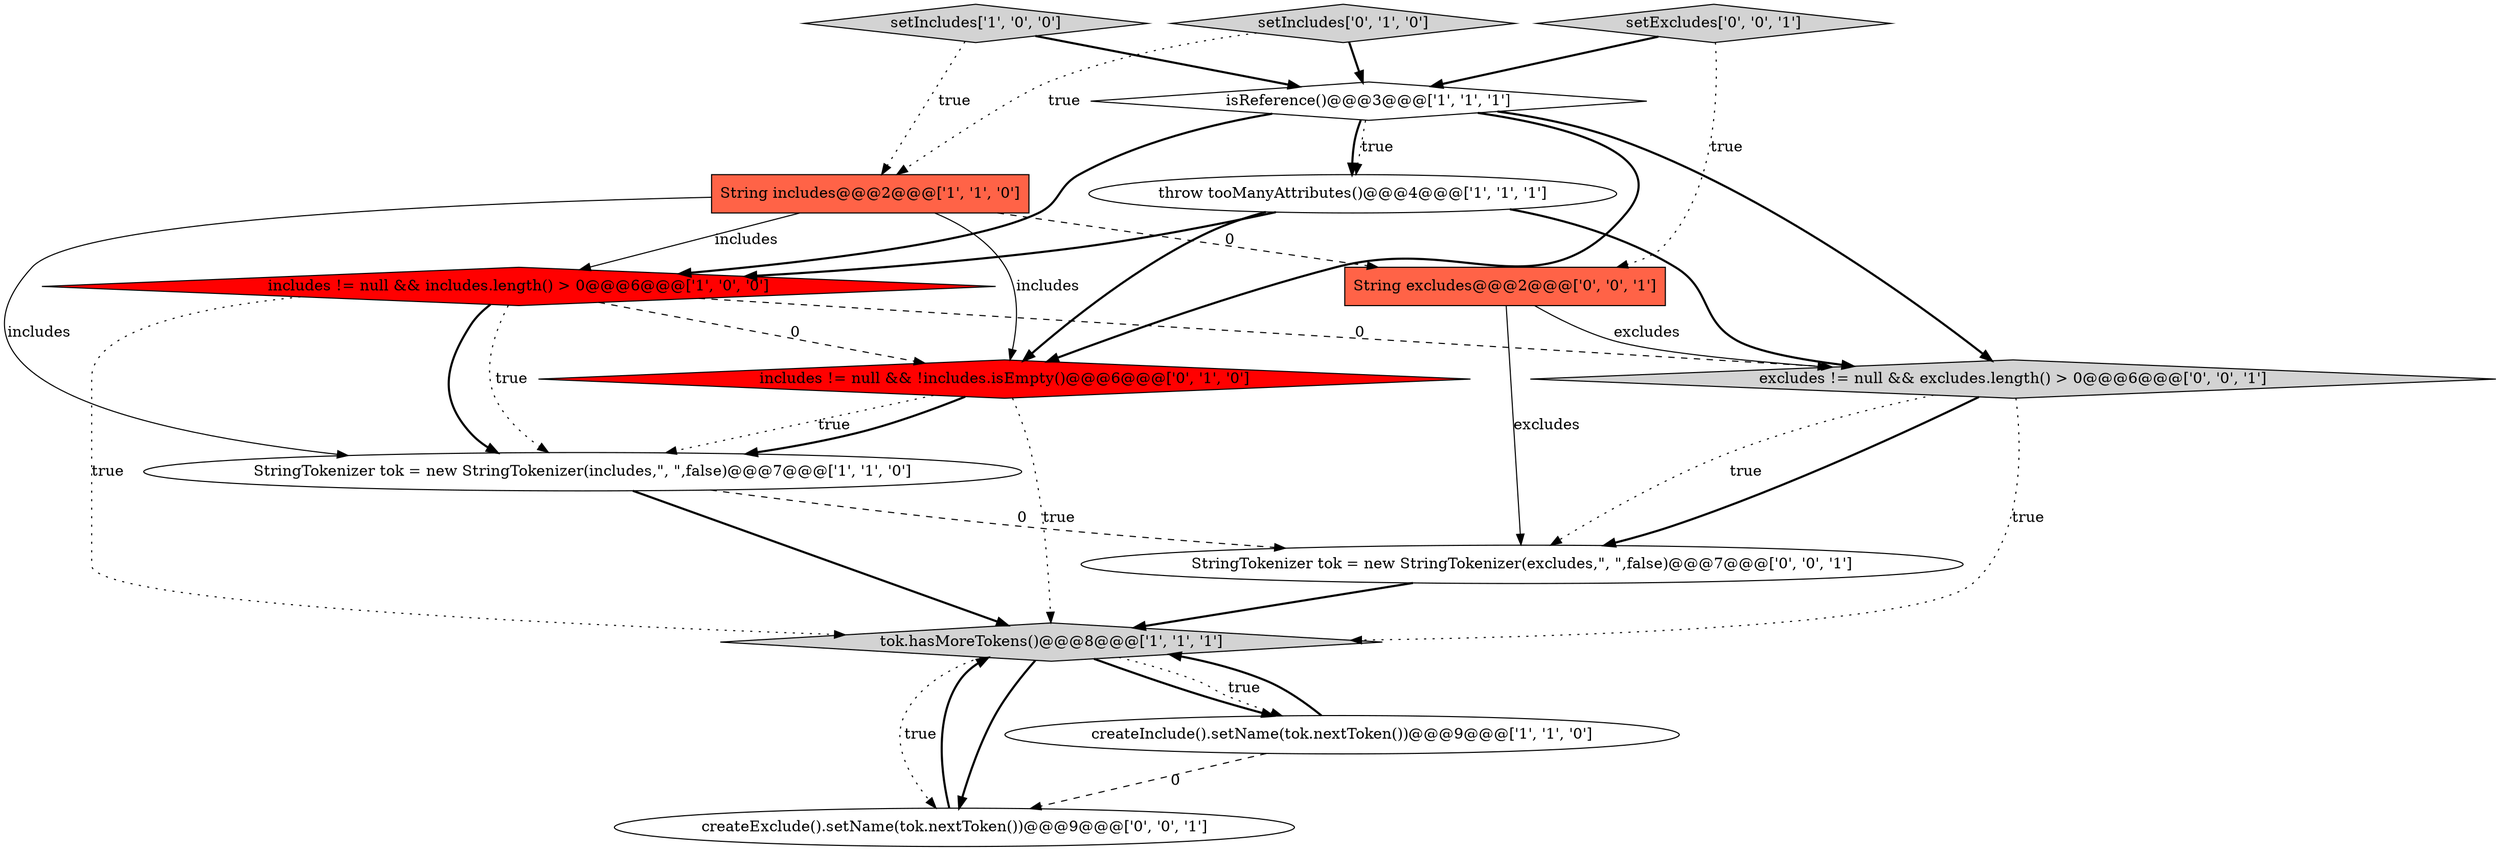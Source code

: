 digraph {
10 [style = filled, label = "StringTokenizer tok = new StringTokenizer(excludes,\", \",false)@@@7@@@['0', '0', '1']", fillcolor = white, shape = ellipse image = "AAA0AAABBB3BBB"];
4 [style = filled, label = "StringTokenizer tok = new StringTokenizer(includes,\", \",false)@@@7@@@['1', '1', '0']", fillcolor = white, shape = ellipse image = "AAA0AAABBB1BBB"];
7 [style = filled, label = "String includes@@@2@@@['1', '1', '0']", fillcolor = tomato, shape = box image = "AAA0AAABBB1BBB"];
11 [style = filled, label = "createExclude().setName(tok.nextToken())@@@9@@@['0', '0', '1']", fillcolor = white, shape = ellipse image = "AAA0AAABBB3BBB"];
12 [style = filled, label = "setExcludes['0', '0', '1']", fillcolor = lightgray, shape = diamond image = "AAA0AAABBB3BBB"];
8 [style = filled, label = "includes != null && !includes.isEmpty()@@@6@@@['0', '1', '0']", fillcolor = red, shape = diamond image = "AAA1AAABBB2BBB"];
0 [style = filled, label = "throw tooManyAttributes()@@@4@@@['1', '1', '1']", fillcolor = white, shape = ellipse image = "AAA0AAABBB1BBB"];
2 [style = filled, label = "includes != null && includes.length() > 0@@@6@@@['1', '0', '0']", fillcolor = red, shape = diamond image = "AAA1AAABBB1BBB"];
13 [style = filled, label = "excludes != null && excludes.length() > 0@@@6@@@['0', '0', '1']", fillcolor = lightgray, shape = diamond image = "AAA0AAABBB3BBB"];
14 [style = filled, label = "String excludes@@@2@@@['0', '0', '1']", fillcolor = tomato, shape = box image = "AAA0AAABBB3BBB"];
3 [style = filled, label = "isReference()@@@3@@@['1', '1', '1']", fillcolor = white, shape = diamond image = "AAA0AAABBB1BBB"];
6 [style = filled, label = "tok.hasMoreTokens()@@@8@@@['1', '1', '1']", fillcolor = lightgray, shape = diamond image = "AAA0AAABBB1BBB"];
5 [style = filled, label = "createInclude().setName(tok.nextToken())@@@9@@@['1', '1', '0']", fillcolor = white, shape = ellipse image = "AAA0AAABBB1BBB"];
1 [style = filled, label = "setIncludes['1', '0', '0']", fillcolor = lightgray, shape = diamond image = "AAA0AAABBB1BBB"];
9 [style = filled, label = "setIncludes['0', '1', '0']", fillcolor = lightgray, shape = diamond image = "AAA0AAABBB2BBB"];
13->6 [style = dotted, label="true"];
13->10 [style = bold, label=""];
14->10 [style = solid, label="excludes"];
0->13 [style = bold, label=""];
4->6 [style = bold, label=""];
7->14 [style = dashed, label="0"];
11->6 [style = bold, label=""];
0->2 [style = bold, label=""];
1->3 [style = bold, label=""];
13->10 [style = dotted, label="true"];
2->4 [style = bold, label=""];
2->8 [style = dashed, label="0"];
10->6 [style = bold, label=""];
8->4 [style = dotted, label="true"];
3->0 [style = bold, label=""];
1->7 [style = dotted, label="true"];
12->14 [style = dotted, label="true"];
6->5 [style = bold, label=""];
7->2 [style = solid, label="includes"];
8->6 [style = dotted, label="true"];
5->6 [style = bold, label=""];
3->2 [style = bold, label=""];
5->11 [style = dashed, label="0"];
2->6 [style = dotted, label="true"];
2->13 [style = dashed, label="0"];
3->8 [style = bold, label=""];
6->11 [style = bold, label=""];
2->4 [style = dotted, label="true"];
0->8 [style = bold, label=""];
3->0 [style = dotted, label="true"];
3->13 [style = bold, label=""];
9->3 [style = bold, label=""];
14->13 [style = solid, label="excludes"];
12->3 [style = bold, label=""];
6->11 [style = dotted, label="true"];
8->4 [style = bold, label=""];
7->4 [style = solid, label="includes"];
9->7 [style = dotted, label="true"];
4->10 [style = dashed, label="0"];
6->5 [style = dotted, label="true"];
7->8 [style = solid, label="includes"];
}
